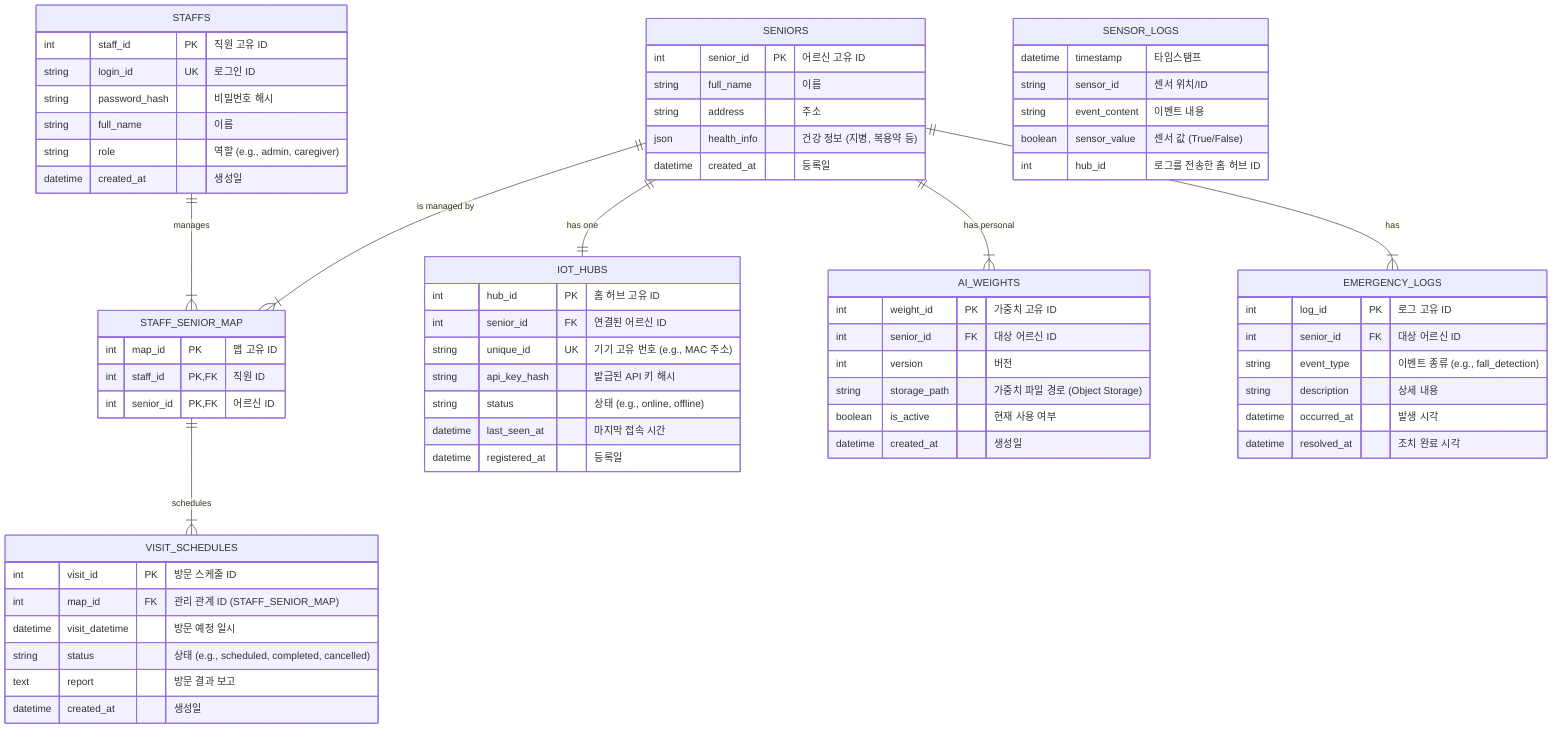 erDiagram
    %% --- Entities Definition ---

    STAFFS {
        int staff_id PK "직원 고유 ID"
        string login_id UK "로그인 ID"
        string password_hash "비밀번호 해시"
        string full_name "이름"
        string role "역할 (e.g., admin, caregiver)"
        datetime created_at "생성일"
    }

    SENIORS {
        int senior_id PK "어르신 고유 ID"
        string full_name "이름"
        string address "주소"
        json health_info "건강 정보 (지병, 복용약 등)"
        datetime created_at "등록일"
    }

    STAFF_SENIOR_MAP {
        int map_id PK "맵 고유 ID"
        int staff_id PK, FK "직원 ID"
        int senior_id PK, FK "어르신 ID"
    }

    IOT_HUBS {
        int hub_id PK "홈 허브 고유 ID"
        int senior_id FK "연결된 어르신 ID"
        string unique_id UK "기기 고유 번호 (e.g., MAC 주소)"
        string api_key_hash "발급된 API 키 해시"
        string status "상태 (e.g., online, offline)"
        datetime last_seen_at "마지막 접속 시간"
        datetime registered_at "등록일"
    }

    AI_WEIGHTS {
        int weight_id PK "가중치 고유 ID"
        int senior_id FK "대상 어르신 ID"
        int version "버전"
        string storage_path "가중치 파일 경로 (Object Storage)"
        boolean is_active "현재 사용 여부"
        datetime created_at "생성일"
    }

    EMERGENCY_LOGS {
        int log_id PK "로그 고유 ID"
        int senior_id FK "대상 어르신 ID"
        string event_type "이벤트 종류 (e.g., fall_detection)"
        string description "상세 내용"
        datetime occurred_at "발생 시각"
        datetime resolved_at "조치 완료 시각"
    }

    VISIT_SCHEDULES {
    int visit_id PK "방문 스케줄 ID"
    int map_id FK "관리 관계 ID (STAFF_SENIOR_MAP)"
    datetime visit_datetime "방문 예정 일시"
    string status "상태 (e.g., scheduled, completed, cancelled)"
    text report "방문 결과 보고"
    datetime created_at "생성일"
}

    %% --- Time-Series Data (Logical Representation) ---
    %% 시계열 데이터(센서 로그)는 별도의 Time-Series DB(e.g., TimescaleDB)에 저장됩니다.
    %% 아래는 개념적 표현이며, 실제 테이블은 관계형 DB에 존재하지 않습니다.
    SENSOR_LOGS {
        datetime timestamp "타임스탬프"
        string sensor_id "센서 위치/ID"
        string event_content "이벤트 내용"
        boolean sensor_value "센서 값 (True/False)"
        int hub_id "로그를 전송한 홈 허브 ID"
    }


    %% --- Relationships Definition ---

    STAFFS ||--|{ STAFF_SENIOR_MAP : "manages"
    SENIORS ||--|{ STAFF_SENIOR_MAP : "is managed by"

    SENIORS ||--|| IOT_HUBS : "has one"
    SENIORS ||--|{ AI_WEIGHTS : "has personal"
    SENIORS ||--|{ EMERGENCY_LOGS : "has"
    
    STAFF_SENIOR_MAP ||--|{ VISIT_SCHEDULES : "schedules"
